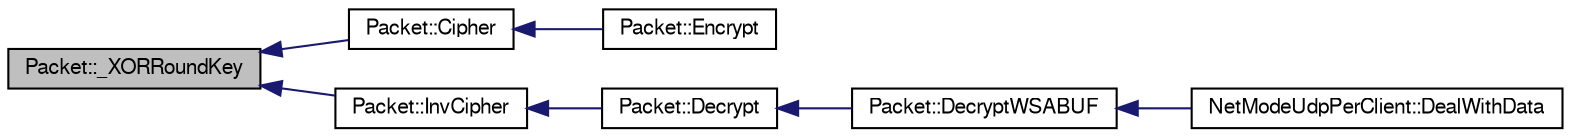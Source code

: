 digraph G
{
  edge [fontname="FreeSans",fontsize="10",labelfontname="FreeSans",labelfontsize="10"];
  node [fontname="FreeSans",fontsize="10",shape=record];
  rankdir=LR;
  Node1 [label="Packet::_XORRoundKey",height=0.2,width=0.4,color="black", fillcolor="grey75", style="filled" fontcolor="black"];
  Node1 -> Node2 [dir=back,color="midnightblue",fontsize="10",style="solid",fontname="FreeSans"];
  Node2 [label="Packet::Cipher",height=0.2,width=0.4,color="black", fillcolor="white", style="filled",URL="$class_packet.html#a2f47f2fc4da64d7f1fcad43cb1581b2b"];
  Node2 -> Node3 [dir=back,color="midnightblue",fontsize="10",style="solid",fontname="FreeSans"];
  Node3 [label="Packet::Encrypt",height=0.2,width=0.4,color="black", fillcolor="white", style="filled",URL="$class_packet.html#ab03f189a29f95f1983cc51ca3fdd079e"];
  Node1 -> Node4 [dir=back,color="midnightblue",fontsize="10",style="solid",fontname="FreeSans"];
  Node4 [label="Packet::InvCipher",height=0.2,width=0.4,color="black", fillcolor="white", style="filled",URL="$class_packet.html#a9d0ad6ff35f95af7aa0decf12f8904da"];
  Node4 -> Node5 [dir=back,color="midnightblue",fontsize="10",style="solid",fontname="FreeSans"];
  Node5 [label="Packet::Decrypt",height=0.2,width=0.4,color="black", fillcolor="white", style="filled",URL="$class_packet.html#a56f824d4224a1f4520bce1cb14a1a538"];
  Node5 -> Node6 [dir=back,color="midnightblue",fontsize="10",style="solid",fontname="FreeSans"];
  Node6 [label="Packet::DecryptWSABUF",height=0.2,width=0.4,color="black", fillcolor="white", style="filled",URL="$class_packet.html#a6cd17437529a0a364d200687fb815244"];
  Node6 -> Node7 [dir=back,color="midnightblue",fontsize="10",style="solid",fontname="FreeSans"];
  Node7 [label="NetModeUdpPerClient::DealWithData",height=0.2,width=0.4,color="black", fillcolor="white", style="filled",URL="$class_net_mode_udp_per_client.html#a0b24c708977c6a561fa5a2ce9d0f8dde"];
}
